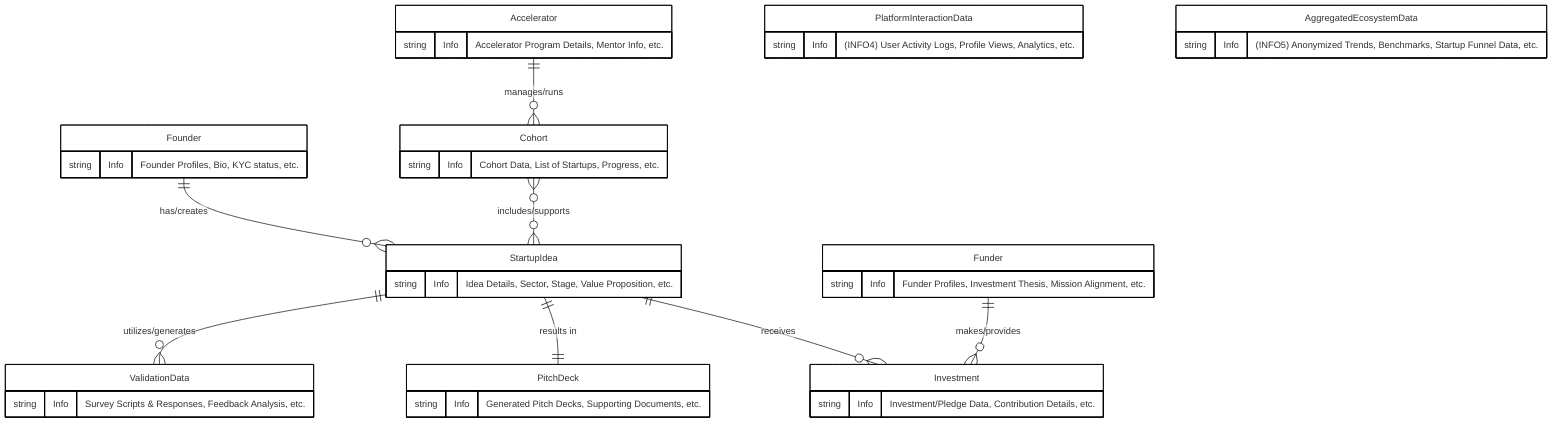 ---
config:
  theme: neo
---
erDiagram
    Founder {
        string Info "Founder Profiles, Bio, KYC status, etc."
    }
    StartupIdea {
        string Info "Idea Details, Sector, Stage, Value Proposition, etc."
    }
    ValidationData {
        string Info "Survey Scripts & Responses, Feedback Analysis, etc."
    }
    PitchDeck {
        string Info "Generated Pitch Decks, Supporting Documents, etc."
    }
    Funder {
        string Info "Funder Profiles, Investment Thesis, Mission Alignment, etc."
    }
    Investment {
        string Info "Investment/Pledge Data, Contribution Details, etc."
    }
    Accelerator {
        string Info "Accelerator Program Details, Mentor Info, etc."
    }
    Cohort {
        string Info "Cohort Data, List of Startups, Progress, etc."
    }
    PlatformInteractionData {
        string Info "(INFO4) User Activity Logs, Profile Views, Analytics, etc."
    }
    AggregatedEcosystemData {
        string Info "(INFO5) Anonymized Trends, Benchmarks, Startup Funnel Data, etc."
    }
    Founder                 ||--o{ StartupIdea : "has/creates"
    StartupIdea             ||--o{ ValidationData : "utilizes/generates"
    StartupIdea             ||--|| PitchDeck : "results in"
    Funder                  ||--o{ Investment : "makes/provides"
    StartupIdea             ||--o{ Investment : "receives"
    Accelerator             ||--o{ Cohort : "manages/runs"
    Cohort                  }o--o{ StartupIdea : "includes/supports"